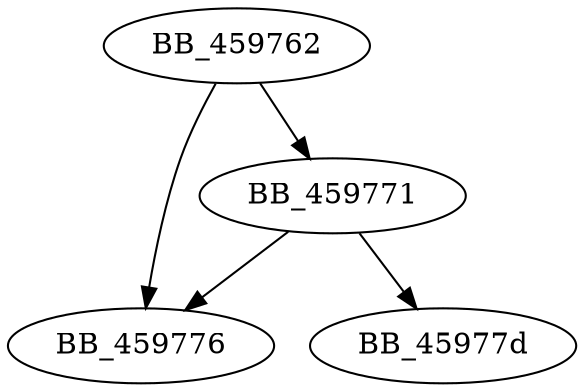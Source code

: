 DiGraph sub_459762{
BB_459762->BB_459771
BB_459762->BB_459776
BB_459771->BB_459776
BB_459771->BB_45977d
}
